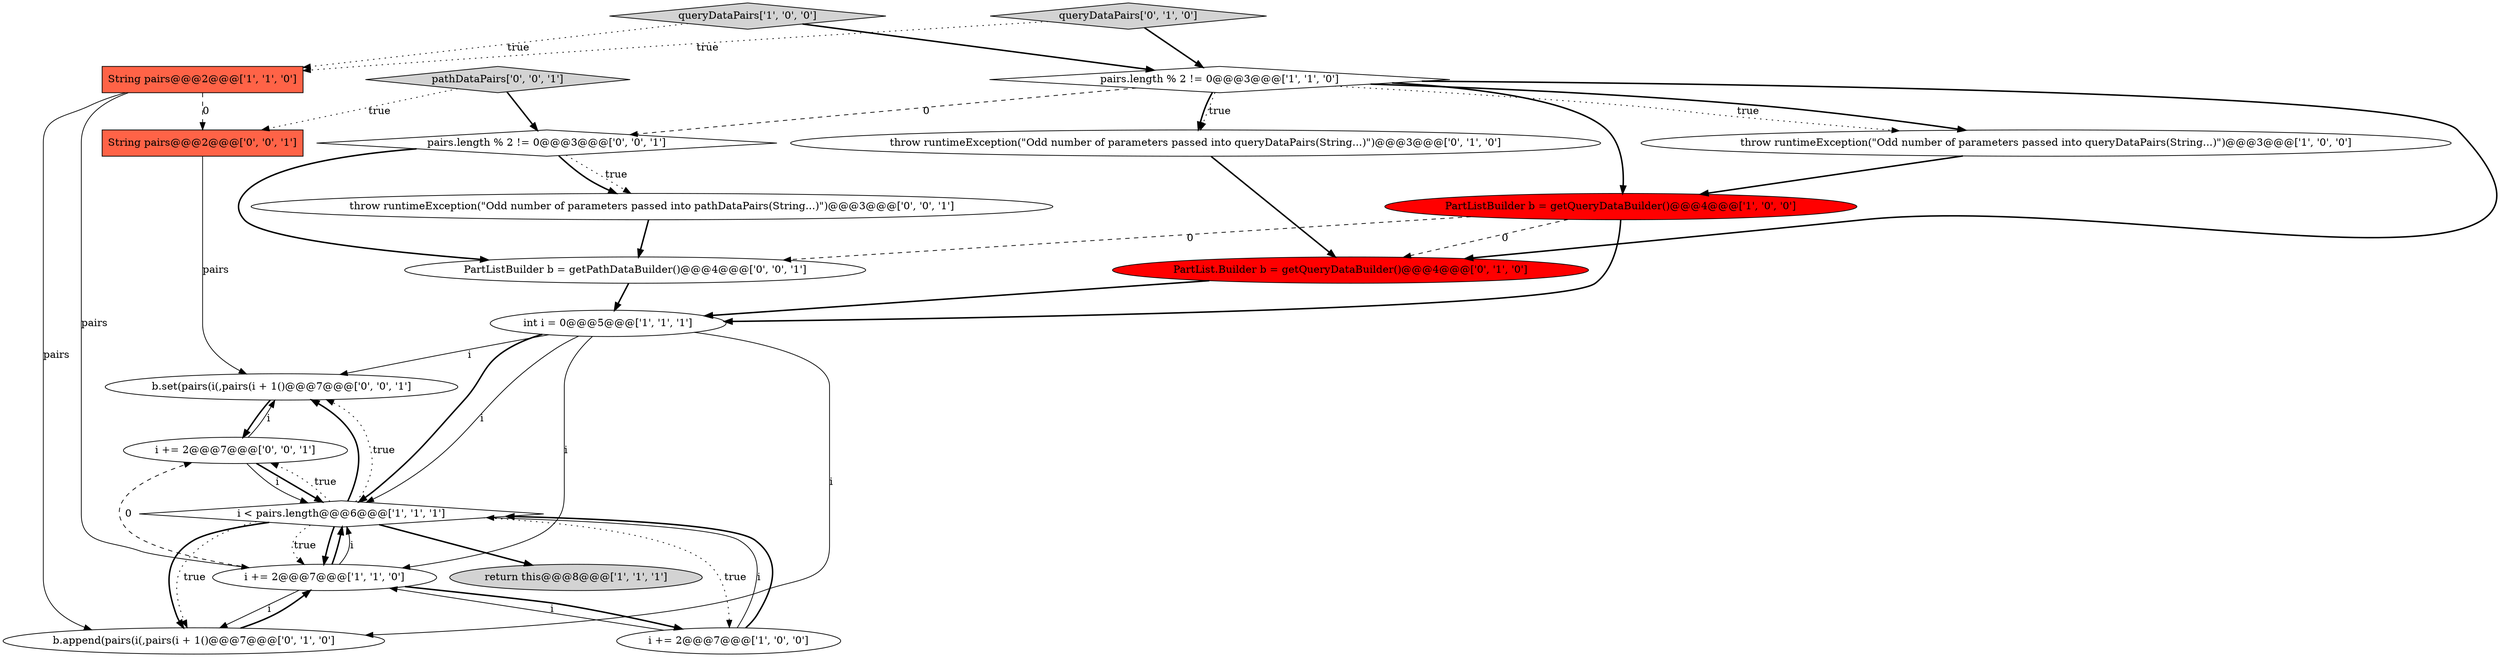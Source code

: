 digraph {
20 [style = filled, label = "pathDataPairs['0', '0', '1']", fillcolor = lightgray, shape = diamond image = "AAA0AAABBB3BBB"];
12 [style = filled, label = "PartList.Builder b = getQueryDataBuilder()@@@4@@@['0', '1', '0']", fillcolor = red, shape = ellipse image = "AAA1AAABBB2BBB"];
9 [style = filled, label = "i += 2@@@7@@@['1', '1', '0']", fillcolor = white, shape = ellipse image = "AAA0AAABBB1BBB"];
10 [style = filled, label = "b.append(pairs(i(,pairs(i + 1()@@@7@@@['0', '1', '0']", fillcolor = white, shape = ellipse image = "AAA0AAABBB2BBB"];
0 [style = filled, label = "return this@@@8@@@['1', '1', '1']", fillcolor = lightgray, shape = ellipse image = "AAA0AAABBB1BBB"];
6 [style = filled, label = "i < pairs.length@@@6@@@['1', '1', '1']", fillcolor = white, shape = diamond image = "AAA0AAABBB1BBB"];
1 [style = filled, label = "queryDataPairs['1', '0', '0']", fillcolor = lightgray, shape = diamond image = "AAA0AAABBB1BBB"];
18 [style = filled, label = "String pairs@@@2@@@['0', '0', '1']", fillcolor = tomato, shape = box image = "AAA0AAABBB3BBB"];
4 [style = filled, label = "throw runtimeException(\"Odd number of parameters passed into queryDataPairs(String...)\")@@@3@@@['1', '0', '0']", fillcolor = white, shape = ellipse image = "AAA0AAABBB1BBB"];
8 [style = filled, label = "PartListBuilder b = getQueryDataBuilder()@@@4@@@['1', '0', '0']", fillcolor = red, shape = ellipse image = "AAA1AAABBB1BBB"];
19 [style = filled, label = "pairs.length % 2 != 0@@@3@@@['0', '0', '1']", fillcolor = white, shape = diamond image = "AAA0AAABBB3BBB"];
11 [style = filled, label = "throw runtimeException(\"Odd number of parameters passed into queryDataPairs(String...)\")@@@3@@@['0', '1', '0']", fillcolor = white, shape = ellipse image = "AAA0AAABBB2BBB"];
16 [style = filled, label = "b.set(pairs(i(,pairs(i + 1()@@@7@@@['0', '0', '1']", fillcolor = white, shape = ellipse image = "AAA0AAABBB3BBB"];
2 [style = filled, label = "i += 2@@@7@@@['1', '0', '0']", fillcolor = white, shape = ellipse image = "AAA0AAABBB1BBB"];
7 [style = filled, label = "pairs.length % 2 != 0@@@3@@@['1', '1', '0']", fillcolor = white, shape = diamond image = "AAA0AAABBB1BBB"];
3 [style = filled, label = "int i = 0@@@5@@@['1', '1', '1']", fillcolor = white, shape = ellipse image = "AAA0AAABBB1BBB"];
13 [style = filled, label = "queryDataPairs['0', '1', '0']", fillcolor = lightgray, shape = diamond image = "AAA0AAABBB2BBB"];
5 [style = filled, label = "String pairs@@@2@@@['1', '1', '0']", fillcolor = tomato, shape = box image = "AAA0AAABBB1BBB"];
14 [style = filled, label = "throw runtimeException(\"Odd number of parameters passed into pathDataPairs(String...)\")@@@3@@@['0', '0', '1']", fillcolor = white, shape = ellipse image = "AAA0AAABBB3BBB"];
17 [style = filled, label = "i += 2@@@7@@@['0', '0', '1']", fillcolor = white, shape = ellipse image = "AAA0AAABBB3BBB"];
15 [style = filled, label = "PartListBuilder b = getPathDataBuilder()@@@4@@@['0', '0', '1']", fillcolor = white, shape = ellipse image = "AAA0AAABBB3BBB"];
19->14 [style = dotted, label="true"];
2->9 [style = solid, label="i"];
3->16 [style = solid, label="i"];
7->11 [style = bold, label=""];
17->6 [style = bold, label=""];
9->2 [style = bold, label=""];
2->6 [style = solid, label="i"];
2->6 [style = bold, label=""];
7->12 [style = bold, label=""];
17->6 [style = solid, label="i"];
5->9 [style = solid, label="pairs"];
8->3 [style = bold, label=""];
8->15 [style = dashed, label="0"];
3->6 [style = bold, label=""];
8->12 [style = dashed, label="0"];
13->5 [style = dotted, label="true"];
11->12 [style = bold, label=""];
6->0 [style = bold, label=""];
7->4 [style = bold, label=""];
16->17 [style = bold, label=""];
5->10 [style = solid, label="pairs"];
5->18 [style = dashed, label="0"];
7->8 [style = bold, label=""];
15->3 [style = bold, label=""];
1->7 [style = bold, label=""];
6->17 [style = dotted, label="true"];
9->10 [style = solid, label="i"];
9->6 [style = bold, label=""];
3->6 [style = solid, label="i"];
6->10 [style = dotted, label="true"];
3->10 [style = solid, label="i"];
3->9 [style = solid, label="i"];
17->16 [style = solid, label="i"];
6->2 [style = dotted, label="true"];
19->14 [style = bold, label=""];
7->11 [style = dotted, label="true"];
9->6 [style = solid, label="i"];
6->9 [style = dotted, label="true"];
7->19 [style = dashed, label="0"];
6->16 [style = bold, label=""];
13->7 [style = bold, label=""];
6->10 [style = bold, label=""];
9->17 [style = dashed, label="0"];
7->4 [style = dotted, label="true"];
20->18 [style = dotted, label="true"];
4->8 [style = bold, label=""];
14->15 [style = bold, label=""];
10->9 [style = bold, label=""];
12->3 [style = bold, label=""];
18->16 [style = solid, label="pairs"];
6->9 [style = bold, label=""];
19->15 [style = bold, label=""];
20->19 [style = bold, label=""];
1->5 [style = dotted, label="true"];
6->16 [style = dotted, label="true"];
}
